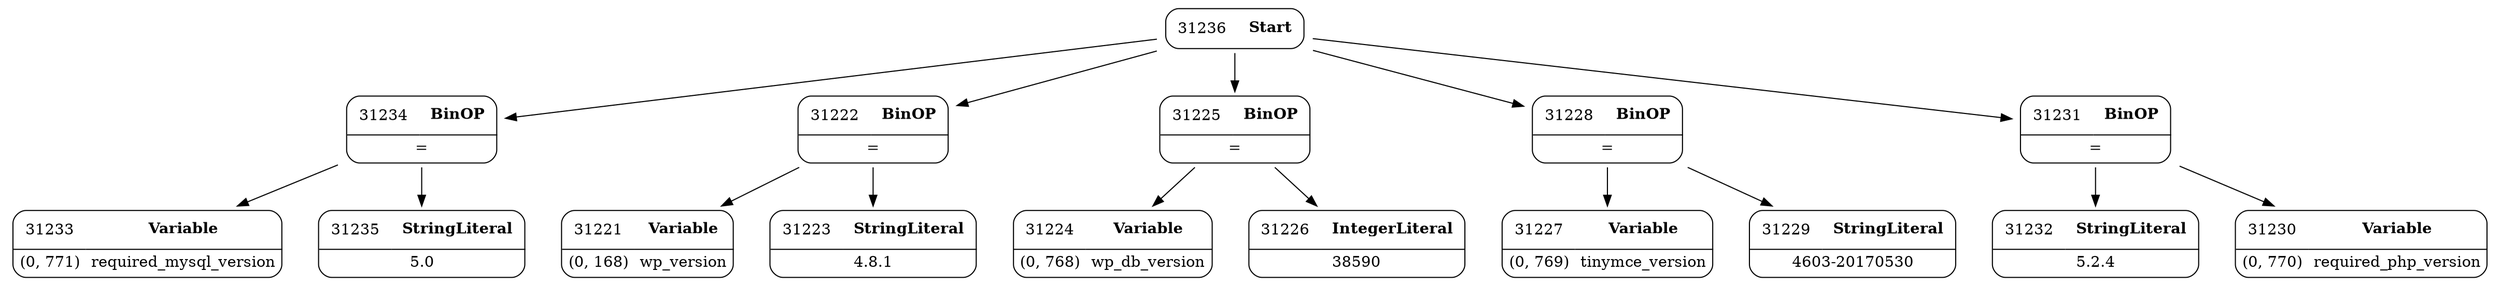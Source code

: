 digraph ast {
node [shape=none];
31232 [label=<<TABLE border='1' cellspacing='0' cellpadding='10' style='rounded' ><TR><TD border='0'>31232</TD><TD border='0'><B>StringLiteral</B></TD></TR><HR/><TR><TD border='0' cellpadding='5' colspan='2'>5.2.4</TD></TR></TABLE>>];
31233 [label=<<TABLE border='1' cellspacing='0' cellpadding='10' style='rounded' ><TR><TD border='0'>31233</TD><TD border='0'><B>Variable</B></TD></TR><HR/><TR><TD border='0' cellpadding='5'>(0, 771)</TD><TD border='0' cellpadding='5'>required_mysql_version</TD></TR></TABLE>>];
31234 [label=<<TABLE border='1' cellspacing='0' cellpadding='10' style='rounded' ><TR><TD border='0'>31234</TD><TD border='0'><B>BinOP</B></TD></TR><HR/><TR><TD border='0' cellpadding='5' colspan='2'>=</TD></TR></TABLE>>];
31234 -> 31233 [weight=2];
31234 -> 31235 [weight=2];
31235 [label=<<TABLE border='1' cellspacing='0' cellpadding='10' style='rounded' ><TR><TD border='0'>31235</TD><TD border='0'><B>StringLiteral</B></TD></TR><HR/><TR><TD border='0' cellpadding='5' colspan='2'>5.0</TD></TR></TABLE>>];
31236 [label=<<TABLE border='1' cellspacing='0' cellpadding='10' style='rounded' ><TR><TD border='0'>31236</TD><TD border='0'><B>Start</B></TD></TR></TABLE>>];
31236 -> 31222 [weight=2];
31236 -> 31225 [weight=2];
31236 -> 31228 [weight=2];
31236 -> 31231 [weight=2];
31236 -> 31234 [weight=2];
31221 [label=<<TABLE border='1' cellspacing='0' cellpadding='10' style='rounded' ><TR><TD border='0'>31221</TD><TD border='0'><B>Variable</B></TD></TR><HR/><TR><TD border='0' cellpadding='5'>(0, 168)</TD><TD border='0' cellpadding='5'>wp_version</TD></TR></TABLE>>];
31222 [label=<<TABLE border='1' cellspacing='0' cellpadding='10' style='rounded' ><TR><TD border='0'>31222</TD><TD border='0'><B>BinOP</B></TD></TR><HR/><TR><TD border='0' cellpadding='5' colspan='2'>=</TD></TR></TABLE>>];
31222 -> 31221 [weight=2];
31222 -> 31223 [weight=2];
31223 [label=<<TABLE border='1' cellspacing='0' cellpadding='10' style='rounded' ><TR><TD border='0'>31223</TD><TD border='0'><B>StringLiteral</B></TD></TR><HR/><TR><TD border='0' cellpadding='5' colspan='2'>4.8.1</TD></TR></TABLE>>];
31224 [label=<<TABLE border='1' cellspacing='0' cellpadding='10' style='rounded' ><TR><TD border='0'>31224</TD><TD border='0'><B>Variable</B></TD></TR><HR/><TR><TD border='0' cellpadding='5'>(0, 768)</TD><TD border='0' cellpadding='5'>wp_db_version</TD></TR></TABLE>>];
31225 [label=<<TABLE border='1' cellspacing='0' cellpadding='10' style='rounded' ><TR><TD border='0'>31225</TD><TD border='0'><B>BinOP</B></TD></TR><HR/><TR><TD border='0' cellpadding='5' colspan='2'>=</TD></TR></TABLE>>];
31225 -> 31224 [weight=2];
31225 -> 31226 [weight=2];
31226 [label=<<TABLE border='1' cellspacing='0' cellpadding='10' style='rounded' ><TR><TD border='0'>31226</TD><TD border='0'><B>IntegerLiteral</B></TD></TR><HR/><TR><TD border='0' cellpadding='5' colspan='2'>38590</TD></TR></TABLE>>];
31227 [label=<<TABLE border='1' cellspacing='0' cellpadding='10' style='rounded' ><TR><TD border='0'>31227</TD><TD border='0'><B>Variable</B></TD></TR><HR/><TR><TD border='0' cellpadding='5'>(0, 769)</TD><TD border='0' cellpadding='5'>tinymce_version</TD></TR></TABLE>>];
31228 [label=<<TABLE border='1' cellspacing='0' cellpadding='10' style='rounded' ><TR><TD border='0'>31228</TD><TD border='0'><B>BinOP</B></TD></TR><HR/><TR><TD border='0' cellpadding='5' colspan='2'>=</TD></TR></TABLE>>];
31228 -> 31227 [weight=2];
31228 -> 31229 [weight=2];
31229 [label=<<TABLE border='1' cellspacing='0' cellpadding='10' style='rounded' ><TR><TD border='0'>31229</TD><TD border='0'><B>StringLiteral</B></TD></TR><HR/><TR><TD border='0' cellpadding='5' colspan='2'>4603-20170530</TD></TR></TABLE>>];
31230 [label=<<TABLE border='1' cellspacing='0' cellpadding='10' style='rounded' ><TR><TD border='0'>31230</TD><TD border='0'><B>Variable</B></TD></TR><HR/><TR><TD border='0' cellpadding='5'>(0, 770)</TD><TD border='0' cellpadding='5'>required_php_version</TD></TR></TABLE>>];
31231 [label=<<TABLE border='1' cellspacing='0' cellpadding='10' style='rounded' ><TR><TD border='0'>31231</TD><TD border='0'><B>BinOP</B></TD></TR><HR/><TR><TD border='0' cellpadding='5' colspan='2'>=</TD></TR></TABLE>>];
31231 -> 31230 [weight=2];
31231 -> 31232 [weight=2];
}
